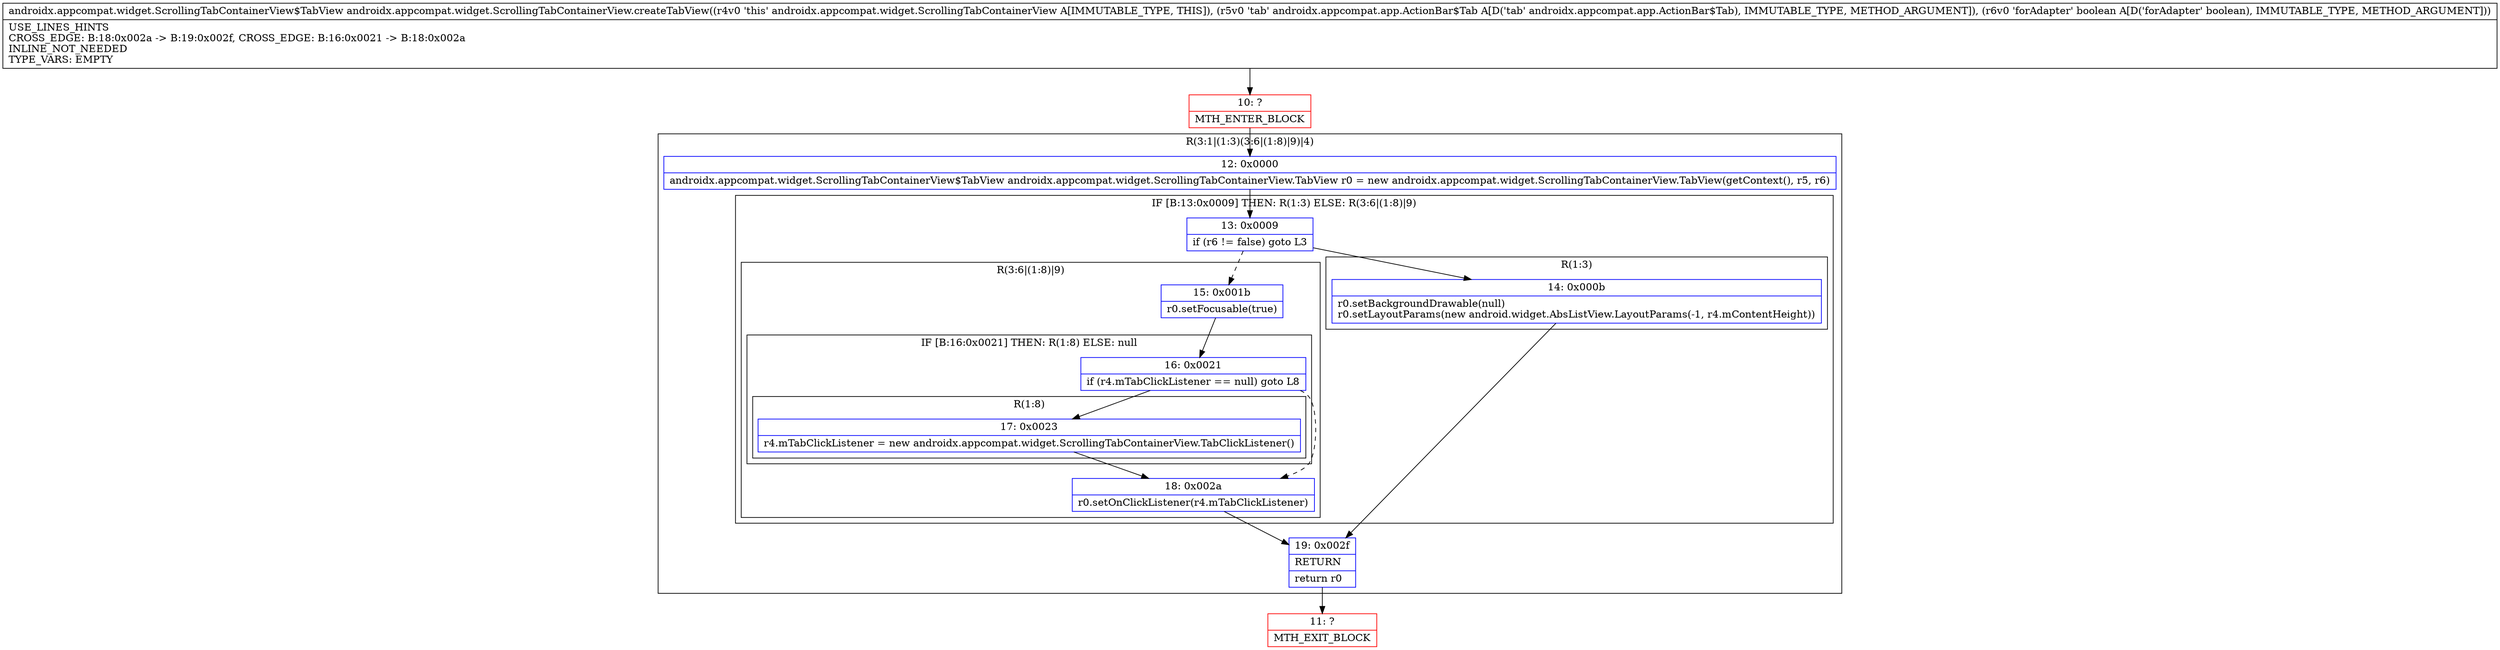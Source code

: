 digraph "CFG forandroidx.appcompat.widget.ScrollingTabContainerView.createTabView(Landroidx\/appcompat\/app\/ActionBar$Tab;Z)Landroidx\/appcompat\/widget\/ScrollingTabContainerView$TabView;" {
subgraph cluster_Region_908617365 {
label = "R(3:1|(1:3)(3:6|(1:8)|9)|4)";
node [shape=record,color=blue];
Node_12 [shape=record,label="{12\:\ 0x0000|androidx.appcompat.widget.ScrollingTabContainerView$TabView androidx.appcompat.widget.ScrollingTabContainerView.TabView r0 = new androidx.appcompat.widget.ScrollingTabContainerView.TabView(getContext(), r5, r6)\l}"];
subgraph cluster_IfRegion_2021141018 {
label = "IF [B:13:0x0009] THEN: R(1:3) ELSE: R(3:6|(1:8)|9)";
node [shape=record,color=blue];
Node_13 [shape=record,label="{13\:\ 0x0009|if (r6 != false) goto L3\l}"];
subgraph cluster_Region_21372253 {
label = "R(1:3)";
node [shape=record,color=blue];
Node_14 [shape=record,label="{14\:\ 0x000b|r0.setBackgroundDrawable(null)\lr0.setLayoutParams(new android.widget.AbsListView.LayoutParams(\-1, r4.mContentHeight))\l}"];
}
subgraph cluster_Region_1550066377 {
label = "R(3:6|(1:8)|9)";
node [shape=record,color=blue];
Node_15 [shape=record,label="{15\:\ 0x001b|r0.setFocusable(true)\l}"];
subgraph cluster_IfRegion_1862101098 {
label = "IF [B:16:0x0021] THEN: R(1:8) ELSE: null";
node [shape=record,color=blue];
Node_16 [shape=record,label="{16\:\ 0x0021|if (r4.mTabClickListener == null) goto L8\l}"];
subgraph cluster_Region_884282525 {
label = "R(1:8)";
node [shape=record,color=blue];
Node_17 [shape=record,label="{17\:\ 0x0023|r4.mTabClickListener = new androidx.appcompat.widget.ScrollingTabContainerView.TabClickListener()\l}"];
}
}
Node_18 [shape=record,label="{18\:\ 0x002a|r0.setOnClickListener(r4.mTabClickListener)\l}"];
}
}
Node_19 [shape=record,label="{19\:\ 0x002f|RETURN\l|return r0\l}"];
}
Node_10 [shape=record,color=red,label="{10\:\ ?|MTH_ENTER_BLOCK\l}"];
Node_11 [shape=record,color=red,label="{11\:\ ?|MTH_EXIT_BLOCK\l}"];
MethodNode[shape=record,label="{androidx.appcompat.widget.ScrollingTabContainerView$TabView androidx.appcompat.widget.ScrollingTabContainerView.createTabView((r4v0 'this' androidx.appcompat.widget.ScrollingTabContainerView A[IMMUTABLE_TYPE, THIS]), (r5v0 'tab' androidx.appcompat.app.ActionBar$Tab A[D('tab' androidx.appcompat.app.ActionBar$Tab), IMMUTABLE_TYPE, METHOD_ARGUMENT]), (r6v0 'forAdapter' boolean A[D('forAdapter' boolean), IMMUTABLE_TYPE, METHOD_ARGUMENT]))  | USE_LINES_HINTS\lCROSS_EDGE: B:18:0x002a \-\> B:19:0x002f, CROSS_EDGE: B:16:0x0021 \-\> B:18:0x002a\lINLINE_NOT_NEEDED\lTYPE_VARS: EMPTY\l}"];
MethodNode -> Node_10;Node_12 -> Node_13;
Node_13 -> Node_14;
Node_13 -> Node_15[style=dashed];
Node_14 -> Node_19;
Node_15 -> Node_16;
Node_16 -> Node_17;
Node_16 -> Node_18[style=dashed];
Node_17 -> Node_18;
Node_18 -> Node_19;
Node_19 -> Node_11;
Node_10 -> Node_12;
}

